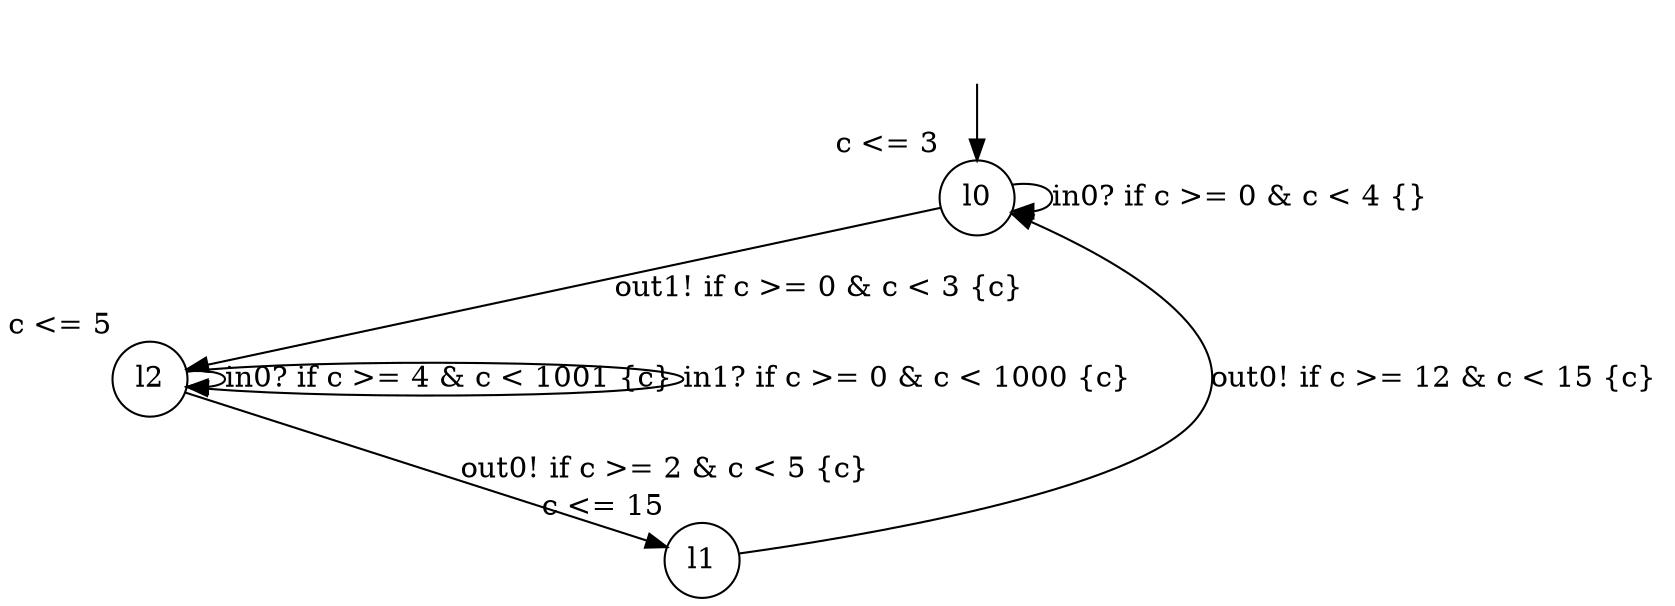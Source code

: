 digraph g {
__start0 [label="" shape="none"];
l0 [shape="circle" margin=0 label="l0", xlabel="c <= 3"];
l1 [shape="circle" margin=0 label="l1", xlabel="c <= 15"];
l2 [shape="circle" margin=0 label="l2", xlabel="c <= 5"];
l0 -> l2 [label="out1! if c >= 0 & c < 3 {c} "];
l0 -> l0 [label="in0? if c >= 0 & c < 4 {} "];
l1 -> l0 [label="out0! if c >= 12 & c < 15 {c} "];
l2 -> l2 [label="in0? if c >= 4 & c < 1001 {c} "];
l2 -> l2 [label="in1? if c >= 0 & c < 1000 {c} "];
l2 -> l1 [label="out0! if c >= 2 & c < 5 {c} "];
__start0 -> l0;
}
